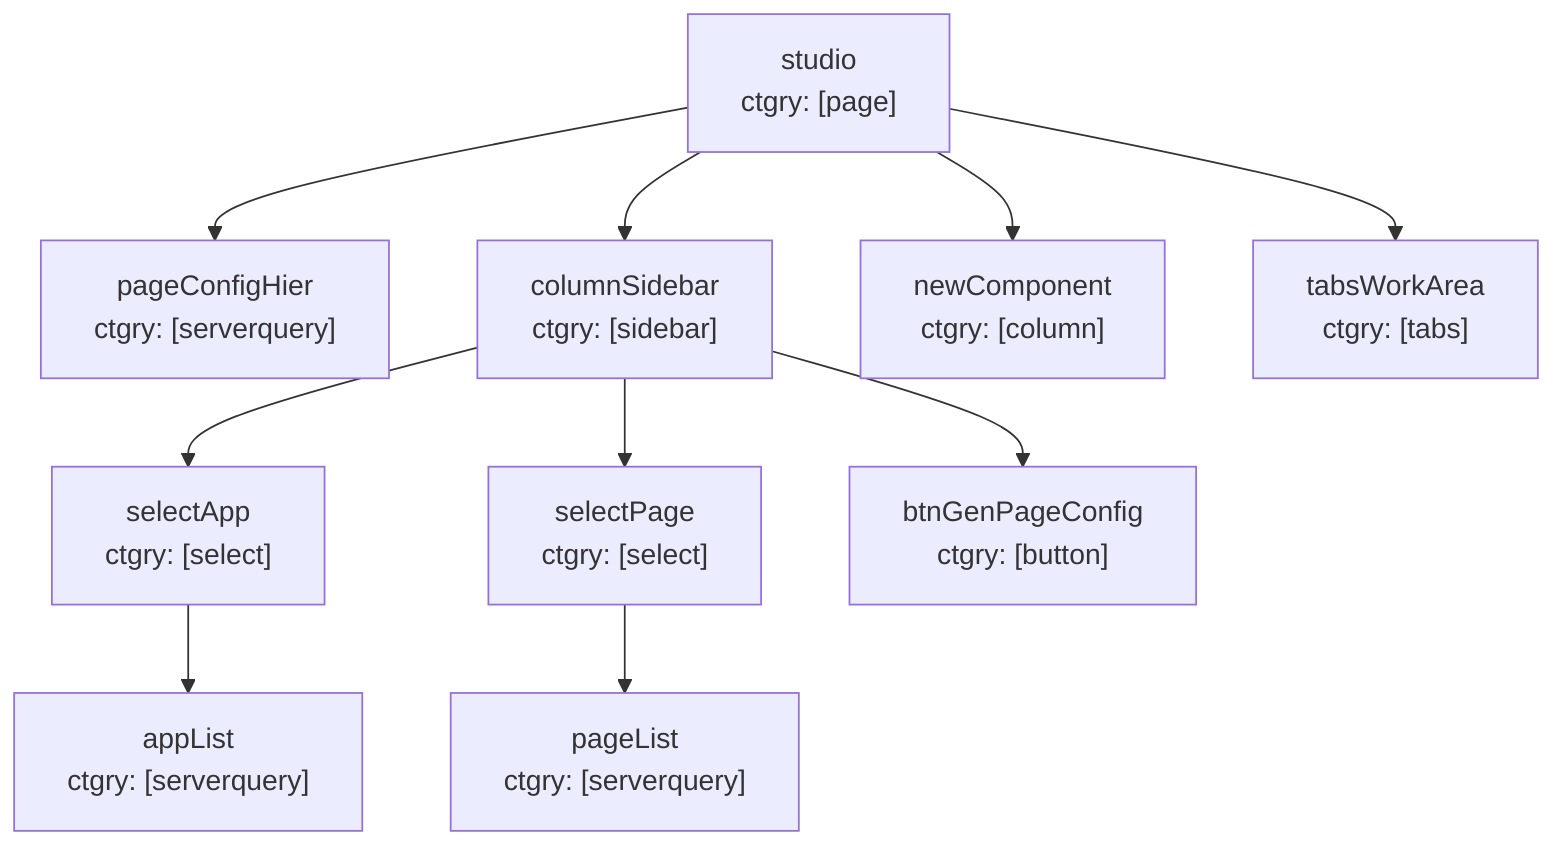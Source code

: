graph TD

    studio["studio<br/>ctgry: [page]"]
    pageConfigHier["pageConfigHier<br/>ctgry: [serverquery]"]
    studio --> pageConfigHier
    columnSidebar["columnSidebar<br/>ctgry: [sidebar]"]
    studio --> columnSidebar
    newComponent["newComponent<br/>ctgry: [column]"]
    studio --> newComponent
    tabsWorkArea["tabsWorkArea<br/>ctgry: [tabs]"]
    studio --> tabsWorkArea
    selectApp["selectApp<br/>ctgry: [select]"]
    columnSidebar --> selectApp
    selectPage["selectPage<br/>ctgry: [select]"]
    columnSidebar --> selectPage
    btnGenPageConfig["btnGenPageConfig<br/>ctgry: [button]"]
    columnSidebar --> btnGenPageConfig
    appList["appList<br/>ctgry: [serverquery]"]
    selectApp --> appList
    pageList["pageList<br/>ctgry: [serverquery]"]
    selectPage --> pageList

    %% Click handlers for Studio integration
    click studio href "javascript:window.selectEventTypeTab(24)"
    click pageConfigHier href "javascript:window.selectEventTypeTab(39)"
    click columnSidebar href "javascript:window.selectEventTypeTab(31)"
    click newComponent href "javascript:window.selectEventTypeTab(32)"
    click tabsWorkArea href "javascript:window.selectEventTypeTab(33)"
    click selectApp href "javascript:window.selectEventTypeTab(35)"
    click selectPage href "javascript:window.selectEventTypeTab(36)"
    click btnGenPageConfig href "javascript:window.selectEventTypeTab(37)"
    click appList href "javascript:window.selectEventTypeTab(34)"
    click pageList href "javascript:window.selectEventTypeTab(38)"
